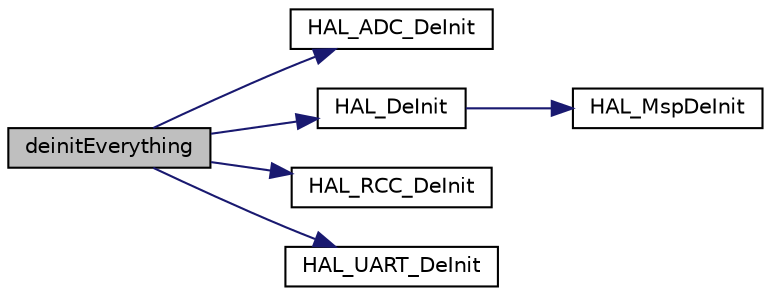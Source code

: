 digraph "deinitEverything"
{
 // LATEX_PDF_SIZE
  edge [fontname="Helvetica",fontsize="10",labelfontname="Helvetica",labelfontsize="10"];
  node [fontname="Helvetica",fontsize="10",shape=record];
  rankdir="LR";
  Node1 [label="deinitEverything",height=0.2,width=0.4,color="black", fillcolor="grey75", style="filled", fontcolor="black",tooltip=" "];
  Node1 -> Node2 [color="midnightblue",fontsize="10",style="solid",fontname="Helvetica"];
  Node2 [label="HAL_ADC_DeInit",height=0.2,width=0.4,color="black", fillcolor="white", style="filled",URL="$group___a_d_c___exported___functions___group1.html#ga165940b437c6a8843c6032199adbf0a8",tooltip=" "];
  Node1 -> Node3 [color="midnightblue",fontsize="10",style="solid",fontname="Helvetica"];
  Node3 [label="HAL_DeInit",height=0.2,width=0.4,color="black", fillcolor="white", style="filled",URL="$group___h_a_l___exported___functions___group1.html#ga95911129a26afb05232caaaefa31956f",tooltip="This function de-Initializes common part of the HAL and stops the systick. This function is optional."];
  Node3 -> Node4 [color="midnightblue",fontsize="10",style="solid",fontname="Helvetica"];
  Node4 [label="HAL_MspDeInit",height=0.2,width=0.4,color="black", fillcolor="white", style="filled",URL="$group___h_a_l___exported___functions___group1.html#gaa2d4540edcb9dacec34edb77f3455bf0",tooltip="DeInitializes the MSP."];
  Node1 -> Node5 [color="midnightblue",fontsize="10",style="solid",fontname="Helvetica"];
  Node5 [label="HAL_RCC_DeInit",height=0.2,width=0.4,color="black", fillcolor="white", style="filled",URL="$group___r_c_c___exported___functions___group1.html#ga064f7d9878ecdc1d4852cba2b9e6a52e",tooltip=" "];
  Node1 -> Node6 [color="midnightblue",fontsize="10",style="solid",fontname="Helvetica"];
  Node6 [label="HAL_UART_DeInit",height=0.2,width=0.4,color="black", fillcolor="white", style="filled",URL="$group___u_a_r_t___exported___functions___group1.html#ga8d98eaab25e61ae12e2e240c3388c57b",tooltip=" "];
}
